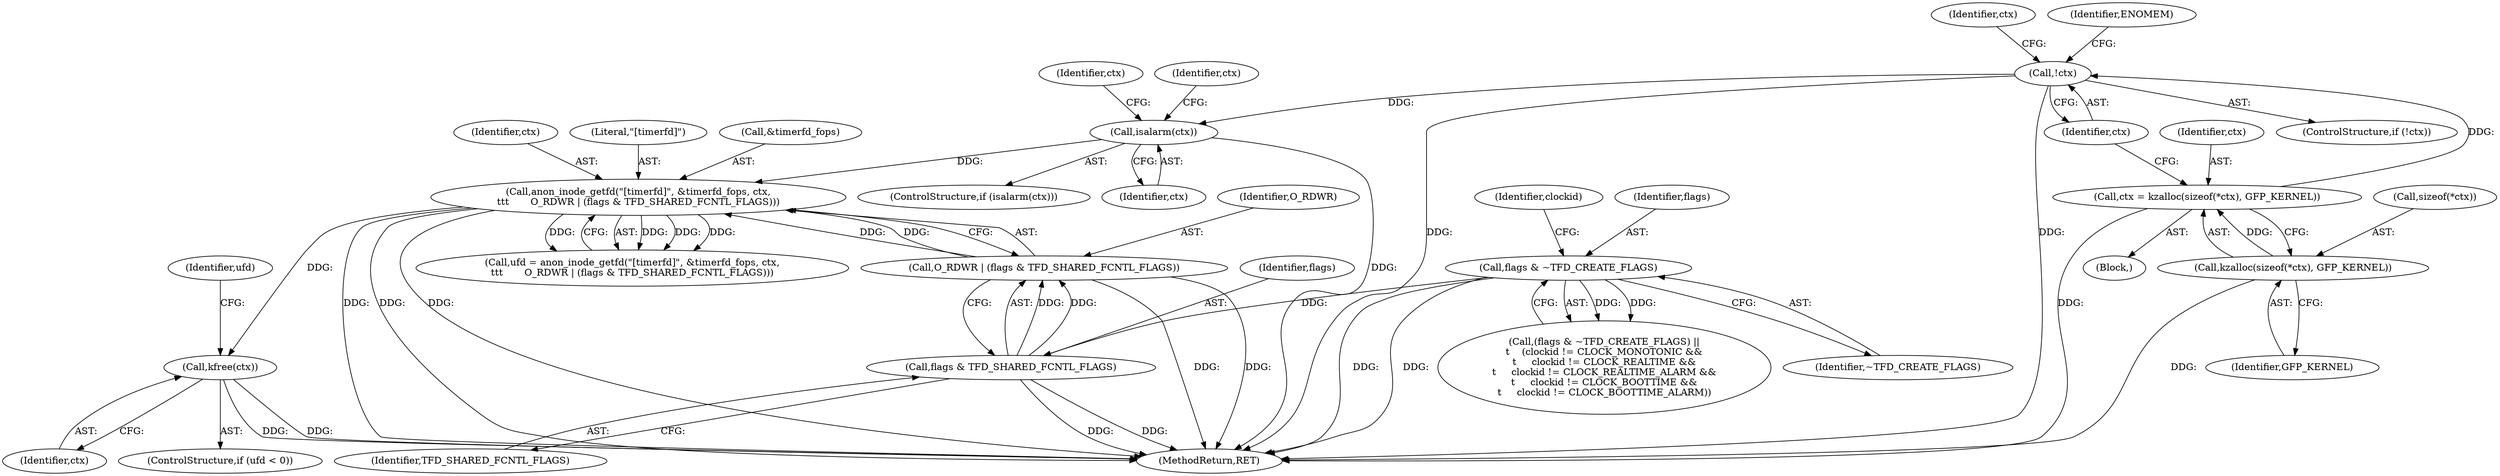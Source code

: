 digraph "0_linux_1e38da300e1e395a15048b0af1e5305bd91402f6@API" {
"1000239" [label="(Call,kfree(ctx))"];
"1000225" [label="(Call,anon_inode_getfd(\"[timerfd]\", &timerfd_fops, ctx,\n\t\t\t       O_RDWR | (flags & TFD_SHARED_FCNTL_FLAGS)))"];
"1000189" [label="(Call,isalarm(ctx))"];
"1000168" [label="(Call,!ctx)"];
"1000160" [label="(Call,ctx = kzalloc(sizeof(*ctx), GFP_KERNEL))"];
"1000162" [label="(Call,kzalloc(sizeof(*ctx), GFP_KERNEL))"];
"1000230" [label="(Call,O_RDWR | (flags & TFD_SHARED_FCNTL_FLAGS))"];
"1000232" [label="(Call,flags & TFD_SHARED_FCNTL_FLAGS)"];
"1000120" [label="(Call,flags & ~TFD_CREATE_FLAGS)"];
"1000120" [label="(Call,flags & ~TFD_CREATE_FLAGS)"];
"1000234" [label="(Identifier,TFD_SHARED_FCNTL_FLAGS)"];
"1000227" [label="(Call,&timerfd_fops)"];
"1000176" [label="(Identifier,ctx)"];
"1000121" [label="(Identifier,flags)"];
"1000160" [label="(Call,ctx = kzalloc(sizeof(*ctx), GFP_KERNEL))"];
"1000162" [label="(Call,kzalloc(sizeof(*ctx), GFP_KERNEL))"];
"1000167" [label="(ControlStructure,if (!ctx))"];
"1000122" [label="(Identifier,~TFD_CREATE_FLAGS)"];
"1000233" [label="(Identifier,flags)"];
"1000229" [label="(Identifier,ctx)"];
"1000189" [label="(Call,isalarm(ctx))"];
"1000232" [label="(Call,flags & TFD_SHARED_FCNTL_FLAGS)"];
"1000195" [label="(Identifier,ctx)"];
"1000243" [label="(MethodReturn,RET)"];
"1000231" [label="(Identifier,O_RDWR)"];
"1000212" [label="(Identifier,ctx)"];
"1000119" [label="(Call,(flags & ~TFD_CREATE_FLAGS) ||\n\t    (clockid != CLOCK_MONOTONIC &&\n\t     clockid != CLOCK_REALTIME &&\n\t     clockid != CLOCK_REALTIME_ALARM &&\n\t     clockid != CLOCK_BOOTTIME &&\n\t     clockid != CLOCK_BOOTTIME_ALARM))"];
"1000223" [label="(Call,ufd = anon_inode_getfd(\"[timerfd]\", &timerfd_fops, ctx,\n\t\t\t       O_RDWR | (flags & TFD_SHARED_FCNTL_FLAGS)))"];
"1000125" [label="(Identifier,clockid)"];
"1000242" [label="(Identifier,ufd)"];
"1000107" [label="(Block,)"];
"1000161" [label="(Identifier,ctx)"];
"1000163" [label="(Call,sizeof(*ctx))"];
"1000190" [label="(Identifier,ctx)"];
"1000166" [label="(Identifier,GFP_KERNEL)"];
"1000188" [label="(ControlStructure,if (isalarm(ctx)))"];
"1000226" [label="(Literal,\"[timerfd]\")"];
"1000225" [label="(Call,anon_inode_getfd(\"[timerfd]\", &timerfd_fops, ctx,\n\t\t\t       O_RDWR | (flags & TFD_SHARED_FCNTL_FLAGS)))"];
"1000240" [label="(Identifier,ctx)"];
"1000230" [label="(Call,O_RDWR | (flags & TFD_SHARED_FCNTL_FLAGS))"];
"1000169" [label="(Identifier,ctx)"];
"1000172" [label="(Identifier,ENOMEM)"];
"1000239" [label="(Call,kfree(ctx))"];
"1000235" [label="(ControlStructure,if (ufd < 0))"];
"1000168" [label="(Call,!ctx)"];
"1000239" -> "1000235"  [label="AST: "];
"1000239" -> "1000240"  [label="CFG: "];
"1000240" -> "1000239"  [label="AST: "];
"1000242" -> "1000239"  [label="CFG: "];
"1000239" -> "1000243"  [label="DDG: "];
"1000239" -> "1000243"  [label="DDG: "];
"1000225" -> "1000239"  [label="DDG: "];
"1000225" -> "1000223"  [label="AST: "];
"1000225" -> "1000230"  [label="CFG: "];
"1000226" -> "1000225"  [label="AST: "];
"1000227" -> "1000225"  [label="AST: "];
"1000229" -> "1000225"  [label="AST: "];
"1000230" -> "1000225"  [label="AST: "];
"1000223" -> "1000225"  [label="CFG: "];
"1000225" -> "1000243"  [label="DDG: "];
"1000225" -> "1000243"  [label="DDG: "];
"1000225" -> "1000243"  [label="DDG: "];
"1000225" -> "1000223"  [label="DDG: "];
"1000225" -> "1000223"  [label="DDG: "];
"1000225" -> "1000223"  [label="DDG: "];
"1000225" -> "1000223"  [label="DDG: "];
"1000189" -> "1000225"  [label="DDG: "];
"1000230" -> "1000225"  [label="DDG: "];
"1000230" -> "1000225"  [label="DDG: "];
"1000189" -> "1000188"  [label="AST: "];
"1000189" -> "1000190"  [label="CFG: "];
"1000190" -> "1000189"  [label="AST: "];
"1000195" -> "1000189"  [label="CFG: "];
"1000212" -> "1000189"  [label="CFG: "];
"1000189" -> "1000243"  [label="DDG: "];
"1000168" -> "1000189"  [label="DDG: "];
"1000168" -> "1000167"  [label="AST: "];
"1000168" -> "1000169"  [label="CFG: "];
"1000169" -> "1000168"  [label="AST: "];
"1000172" -> "1000168"  [label="CFG: "];
"1000176" -> "1000168"  [label="CFG: "];
"1000168" -> "1000243"  [label="DDG: "];
"1000168" -> "1000243"  [label="DDG: "];
"1000160" -> "1000168"  [label="DDG: "];
"1000160" -> "1000107"  [label="AST: "];
"1000160" -> "1000162"  [label="CFG: "];
"1000161" -> "1000160"  [label="AST: "];
"1000162" -> "1000160"  [label="AST: "];
"1000169" -> "1000160"  [label="CFG: "];
"1000160" -> "1000243"  [label="DDG: "];
"1000162" -> "1000160"  [label="DDG: "];
"1000162" -> "1000166"  [label="CFG: "];
"1000163" -> "1000162"  [label="AST: "];
"1000166" -> "1000162"  [label="AST: "];
"1000162" -> "1000243"  [label="DDG: "];
"1000230" -> "1000232"  [label="CFG: "];
"1000231" -> "1000230"  [label="AST: "];
"1000232" -> "1000230"  [label="AST: "];
"1000230" -> "1000243"  [label="DDG: "];
"1000230" -> "1000243"  [label="DDG: "];
"1000232" -> "1000230"  [label="DDG: "];
"1000232" -> "1000230"  [label="DDG: "];
"1000232" -> "1000234"  [label="CFG: "];
"1000233" -> "1000232"  [label="AST: "];
"1000234" -> "1000232"  [label="AST: "];
"1000232" -> "1000243"  [label="DDG: "];
"1000232" -> "1000243"  [label="DDG: "];
"1000120" -> "1000232"  [label="DDG: "];
"1000120" -> "1000119"  [label="AST: "];
"1000120" -> "1000122"  [label="CFG: "];
"1000121" -> "1000120"  [label="AST: "];
"1000122" -> "1000120"  [label="AST: "];
"1000125" -> "1000120"  [label="CFG: "];
"1000119" -> "1000120"  [label="CFG: "];
"1000120" -> "1000243"  [label="DDG: "];
"1000120" -> "1000243"  [label="DDG: "];
"1000120" -> "1000119"  [label="DDG: "];
"1000120" -> "1000119"  [label="DDG: "];
}
